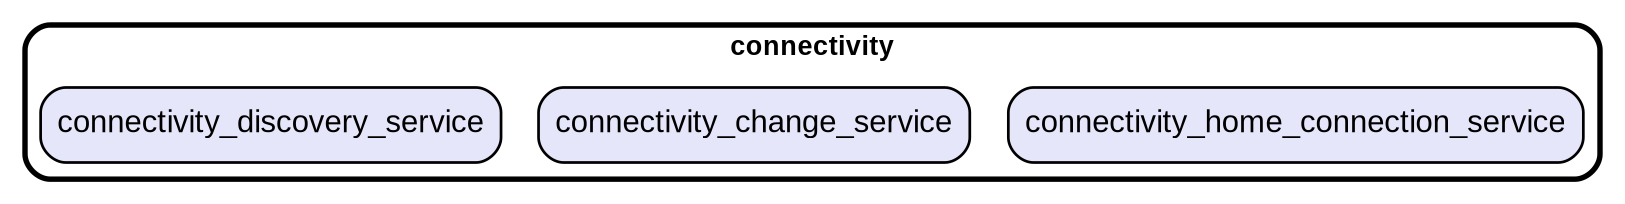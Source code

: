 digraph "" {
  graph [style=rounded fontname="Arial Black" fontsize=13 penwidth=2.6];
  node [shape=rect style="filled,rounded" fontname=Arial fontsize=15 fillcolor=Lavender penwidth=1.3];
  edge [penwidth=1.3];
  "/connectivity_home_connection_service.dart" [label="connectivity_home_connection_service"];
  "/connectivity_change_service.dart" [label="connectivity_change_service"];
  "/connectivity_discovery_service.dart" [label="connectivity_discovery_service"];
  subgraph "cluster~" {
    label="connectivity";
    "/connectivity_home_connection_service.dart";
    "/connectivity_change_service.dart";
    "/connectivity_discovery_service.dart";
  }
}
